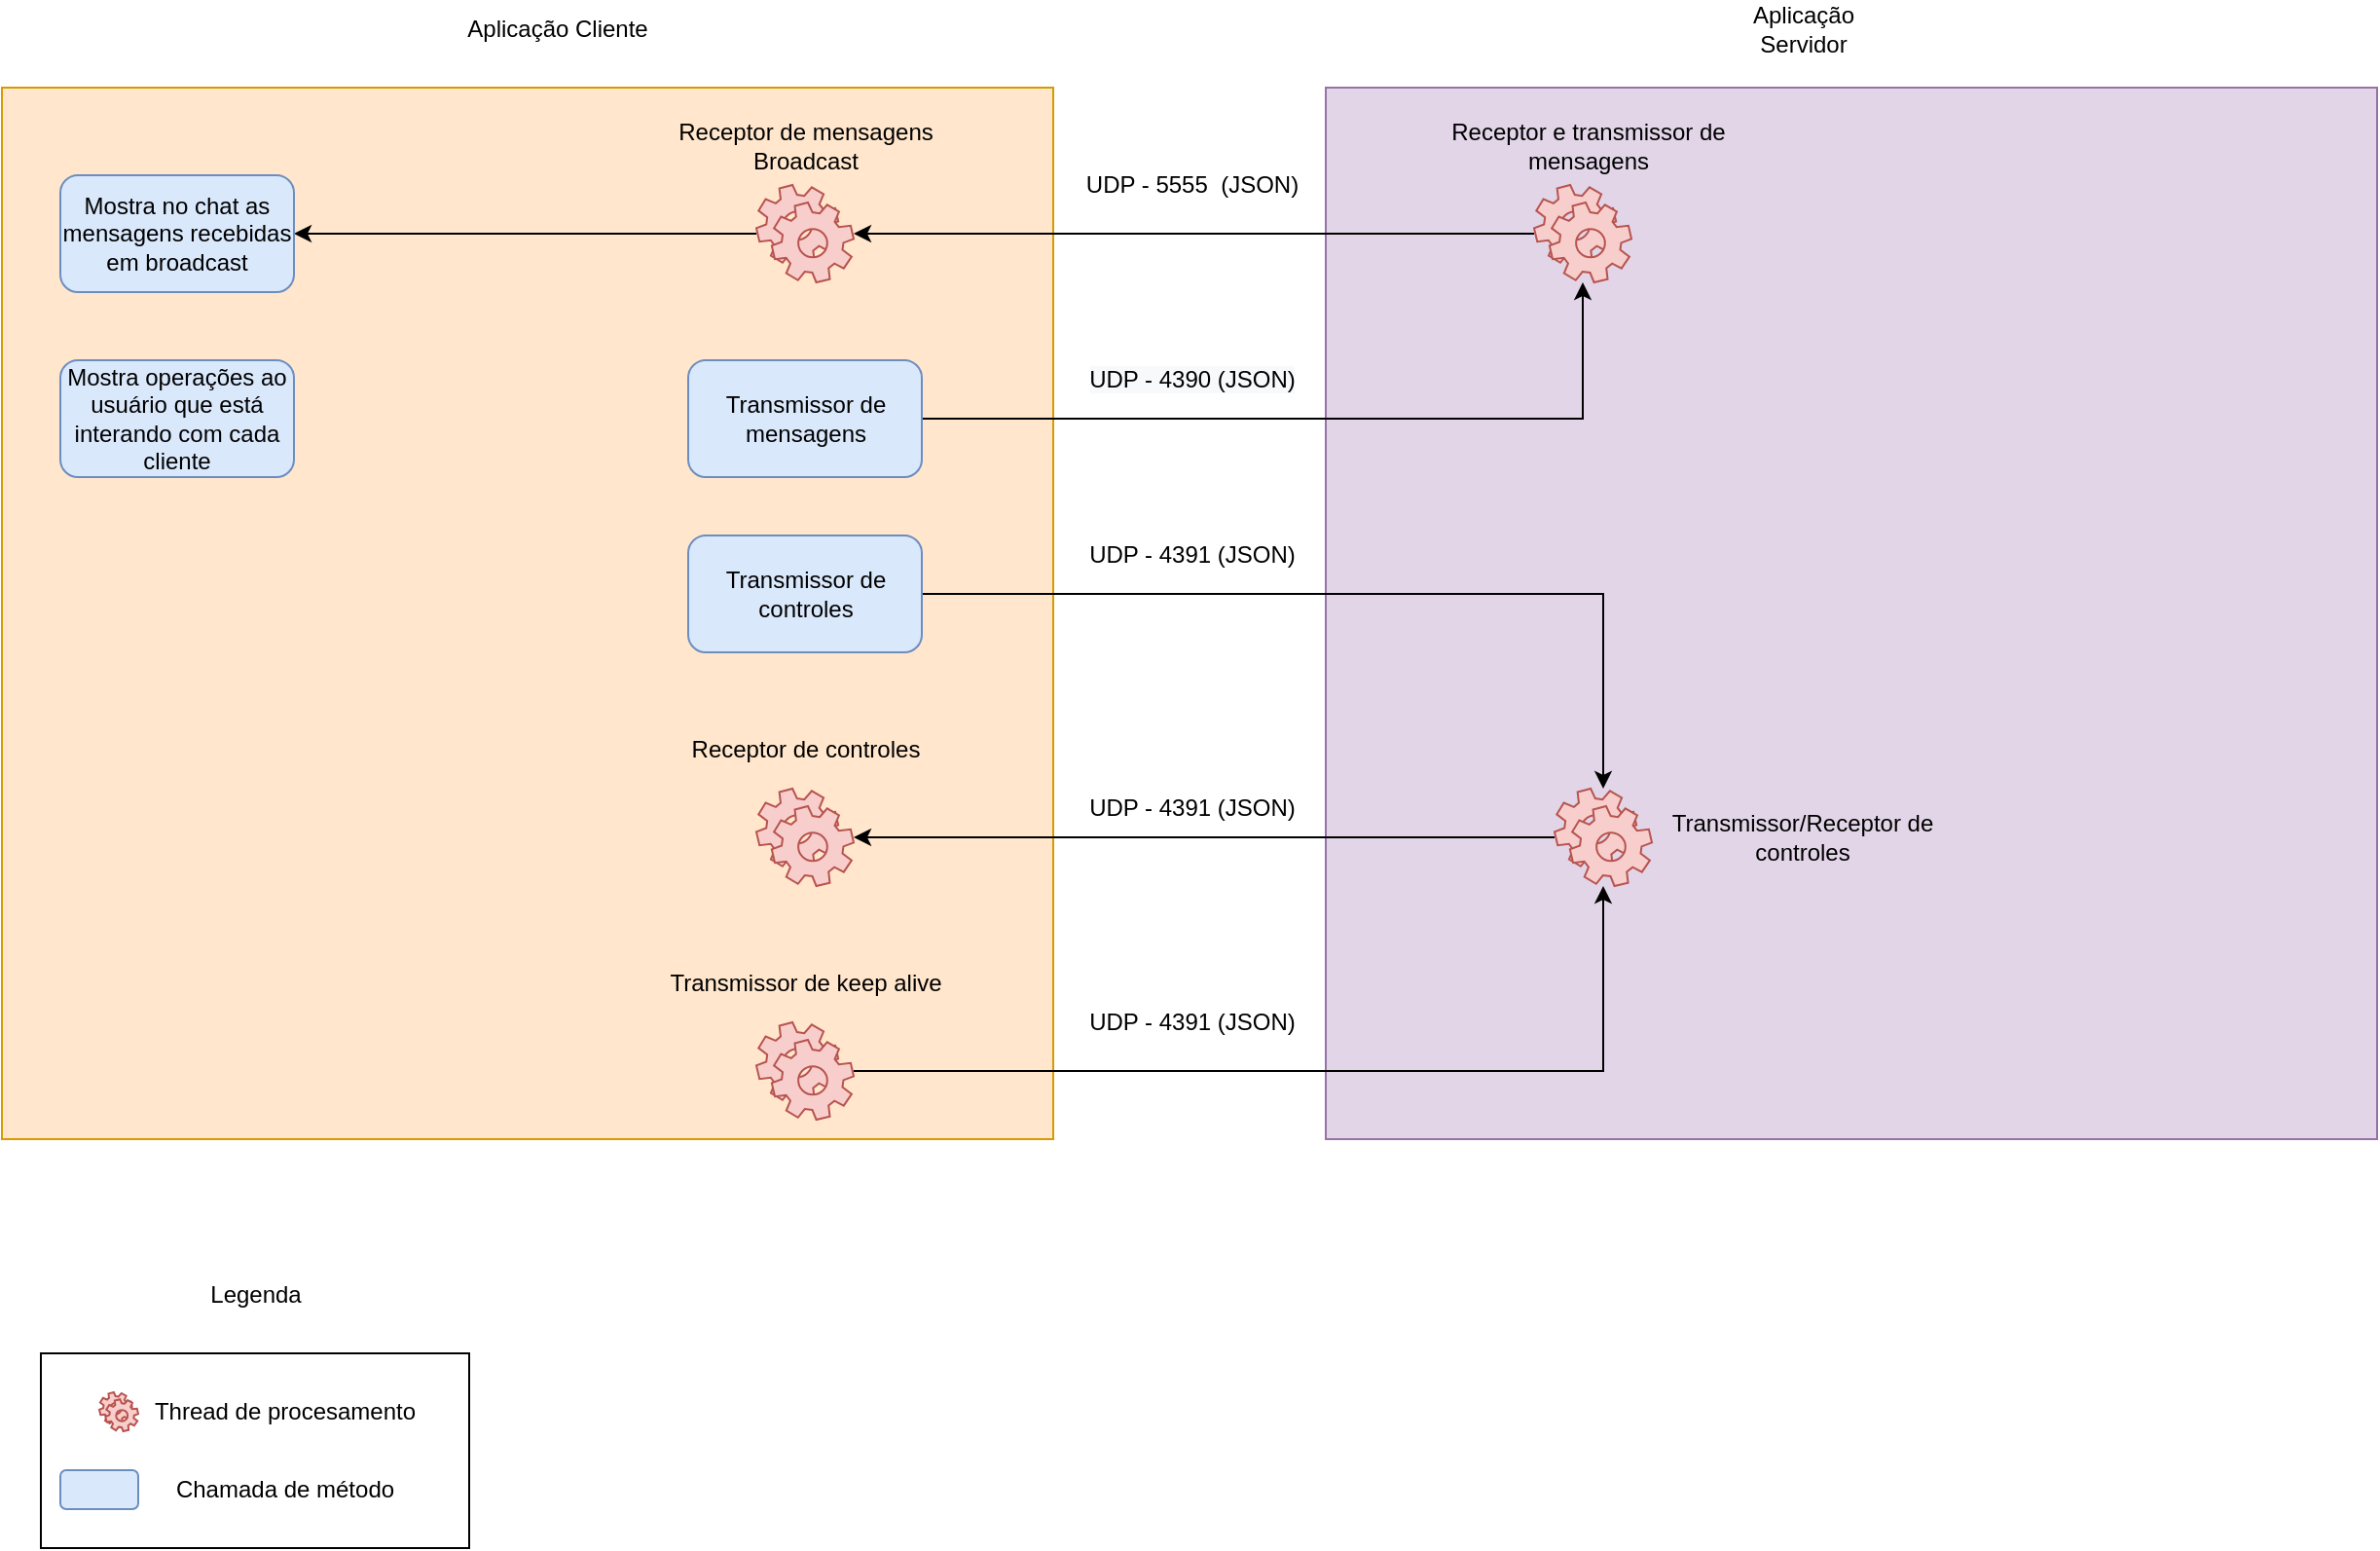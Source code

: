 <mxfile version="14.5.1" type="device"><diagram id="dmbSN7P1LaY3XOzG2sKF" name="Página-1"><mxGraphModel dx="1913" dy="806" grid="1" gridSize="10" guides="1" tooltips="1" connect="1" arrows="1" fold="1" page="1" pageScale="1" pageWidth="827" pageHeight="1169" math="0" shadow="0"><root><mxCell id="0"/><mxCell id="1" parent="0"/><mxCell id="Sp23pSM_L78HY-EH4mBi-54" value="" style="rounded=0;whiteSpace=wrap;html=1;" vertex="1" parent="1"><mxGeometry x="10" y="840" width="220" height="100" as="geometry"/></mxCell><mxCell id="Sp23pSM_L78HY-EH4mBi-1" value="" style="whiteSpace=wrap;html=1;aspect=fixed;fillColor=#ffe6cc;strokeColor=#d79b00;" vertex="1" parent="1"><mxGeometry x="-10" y="190" width="540" height="540" as="geometry"/></mxCell><mxCell id="Sp23pSM_L78HY-EH4mBi-3" value="" style="whiteSpace=wrap;html=1;aspect=fixed;fillColor=#e1d5e7;strokeColor=#9673a6;" vertex="1" parent="1"><mxGeometry x="670" y="190" width="540" height="540" as="geometry"/></mxCell><mxCell id="Sp23pSM_L78HY-EH4mBi-5" value="Aplicação &lt;br&gt;Servidor" style="text;html=1;align=center;verticalAlign=middle;resizable=0;points=[];autosize=1;" vertex="1" parent="1"><mxGeometry x="880" y="145" width="70" height="30" as="geometry"/></mxCell><mxCell id="Sp23pSM_L78HY-EH4mBi-36" style="edgeStyle=orthogonalEdgeStyle;rounded=0;orthogonalLoop=1;jettySize=auto;html=1;" edge="1" parent="1" source="Sp23pSM_L78HY-EH4mBi-6" target="Sp23pSM_L78HY-EH4mBi-23"><mxGeometry relative="1" as="geometry"/></mxCell><mxCell id="Sp23pSM_L78HY-EH4mBi-6" value="" style="shape=mxgraph.bpmn.service_task;html=1;outlineConnect=0;fillColor=#f8cecc;strokeColor=#b85450;" vertex="1" parent="1"><mxGeometry x="777" y="240" width="50" height="50" as="geometry"/></mxCell><mxCell id="Sp23pSM_L78HY-EH4mBi-7" value="Receptor e transmissor de mensagens" style="text;html=1;strokeColor=none;fillColor=none;align=center;verticalAlign=middle;whiteSpace=wrap;rounded=0;" vertex="1" parent="1"><mxGeometry x="720" y="220" width="170" as="geometry"/></mxCell><mxCell id="Sp23pSM_L78HY-EH4mBi-8" value="Aplicação Cliente" style="text;html=1;align=center;verticalAlign=middle;resizable=0;points=[];autosize=1;" vertex="1" parent="1"><mxGeometry x="220" y="150" width="110" height="20" as="geometry"/></mxCell><mxCell id="Sp23pSM_L78HY-EH4mBi-11" value="" style="shape=mxgraph.bpmn.service_task;html=1;outlineConnect=0;fillColor=#f8cecc;strokeColor=#b85450;" vertex="1" parent="1"><mxGeometry x="377.5" y="550" width="50" height="50" as="geometry"/></mxCell><mxCell id="Sp23pSM_L78HY-EH4mBi-12" value="Receptor de controles" style="text;html=1;strokeColor=none;fillColor=none;align=center;verticalAlign=middle;whiteSpace=wrap;rounded=0;" vertex="1" parent="1"><mxGeometry x="317.5" y="530" width="170" as="geometry"/></mxCell><mxCell id="Sp23pSM_L78HY-EH4mBi-35" style="edgeStyle=orthogonalEdgeStyle;rounded=0;orthogonalLoop=1;jettySize=auto;html=1;" edge="1" parent="1" source="Sp23pSM_L78HY-EH4mBi-13" target="Sp23pSM_L78HY-EH4mBi-11"><mxGeometry relative="1" as="geometry"/></mxCell><mxCell id="Sp23pSM_L78HY-EH4mBi-13" value="" style="shape=mxgraph.bpmn.service_task;html=1;outlineConnect=0;fillColor=#f8cecc;strokeColor=#b85450;" vertex="1" parent="1"><mxGeometry x="787.5" y="550" width="50" height="50" as="geometry"/></mxCell><mxCell id="Sp23pSM_L78HY-EH4mBi-14" value="Transmissor/Receptor de controles" style="text;html=1;strokeColor=none;fillColor=none;align=center;verticalAlign=middle;whiteSpace=wrap;rounded=0;" vertex="1" parent="1"><mxGeometry x="830" y="575" width="170" as="geometry"/></mxCell><mxCell id="Sp23pSM_L78HY-EH4mBi-18" value="UDP - 4391 (JSON)" style="text;html=1;align=center;verticalAlign=middle;resizable=0;points=[];autosize=1;" vertex="1" parent="1"><mxGeometry x="540.5" y="550" width="120" height="20" as="geometry"/></mxCell><mxCell id="Sp23pSM_L78HY-EH4mBi-20" style="edgeStyle=orthogonalEdgeStyle;rounded=0;orthogonalLoop=1;jettySize=auto;html=1;" edge="1" parent="1" source="Sp23pSM_L78HY-EH4mBi-19" target="Sp23pSM_L78HY-EH4mBi-6"><mxGeometry relative="1" as="geometry"><mxPoint x="812.534" y="410.0" as="targetPoint"/></mxGeometry></mxCell><mxCell id="Sp23pSM_L78HY-EH4mBi-21" value="&lt;span style=&quot;font-size: 12px ; background-color: rgb(248 , 249 , 250)&quot;&gt;UDP - 4390&amp;nbsp;&lt;/span&gt;&lt;span style=&quot;font-size: 12px ; background-color: rgb(248 , 249 , 250)&quot;&gt;(JSON)&lt;/span&gt;" style="edgeLabel;html=1;align=center;verticalAlign=middle;resizable=0;points=[];" vertex="1" connectable="0" parent="Sp23pSM_L78HY-EH4mBi-20"><mxGeometry x="-0.433" relative="1" as="geometry"><mxPoint x="22.14" y="-20" as="offset"/></mxGeometry></mxCell><mxCell id="Sp23pSM_L78HY-EH4mBi-19" value="Transmissor de mensagens" style="rounded=1;whiteSpace=wrap;html=1;fillColor=#dae8fc;strokeColor=#6c8ebf;" vertex="1" parent="1"><mxGeometry x="342.5" y="330" width="120" height="60" as="geometry"/></mxCell><mxCell id="Sp23pSM_L78HY-EH4mBi-43" style="edgeStyle=orthogonalEdgeStyle;rounded=0;orthogonalLoop=1;jettySize=auto;html=1;entryX=1;entryY=0.5;entryDx=0;entryDy=0;" edge="1" parent="1" source="Sp23pSM_L78HY-EH4mBi-23" target="Sp23pSM_L78HY-EH4mBi-41"><mxGeometry relative="1" as="geometry"/></mxCell><mxCell id="Sp23pSM_L78HY-EH4mBi-23" value="" style="shape=mxgraph.bpmn.service_task;html=1;outlineConnect=0;fillColor=#f8cecc;strokeColor=#b85450;" vertex="1" parent="1"><mxGeometry x="377.5" y="240" width="50" height="50" as="geometry"/></mxCell><mxCell id="Sp23pSM_L78HY-EH4mBi-24" value="Receptor de mensagens Broadcast" style="text;html=1;strokeColor=none;fillColor=none;align=center;verticalAlign=middle;whiteSpace=wrap;rounded=0;" vertex="1" parent="1"><mxGeometry x="317.5" y="220" width="170" as="geometry"/></mxCell><mxCell id="Sp23pSM_L78HY-EH4mBi-27" value="UDP - 5555&amp;nbsp; (JSON)" style="text;html=1;align=center;verticalAlign=middle;resizable=0;points=[];autosize=1;" vertex="1" parent="1"><mxGeometry x="540.5" y="230" width="120" height="20" as="geometry"/></mxCell><mxCell id="Sp23pSM_L78HY-EH4mBi-32" style="edgeStyle=orthogonalEdgeStyle;rounded=0;orthogonalLoop=1;jettySize=auto;html=1;" edge="1" parent="1" source="Sp23pSM_L78HY-EH4mBi-31" target="Sp23pSM_L78HY-EH4mBi-13"><mxGeometry relative="1" as="geometry"/></mxCell><mxCell id="Sp23pSM_L78HY-EH4mBi-31" value="Transmissor de controles" style="rounded=1;whiteSpace=wrap;html=1;fillColor=#dae8fc;strokeColor=#6c8ebf;" vertex="1" parent="1"><mxGeometry x="342.5" y="420" width="120" height="60" as="geometry"/></mxCell><mxCell id="Sp23pSM_L78HY-EH4mBi-34" value="UDP - 4391 (JSON)" style="text;html=1;align=center;verticalAlign=middle;resizable=0;points=[];autosize=1;" vertex="1" parent="1"><mxGeometry x="540.5" y="420" width="120" height="20" as="geometry"/></mxCell><mxCell id="Sp23pSM_L78HY-EH4mBi-39" value="Mostra operações ao usuário que está interando com cada cliente" style="rounded=1;whiteSpace=wrap;html=1;fillColor=#dae8fc;strokeColor=#6c8ebf;" vertex="1" parent="1"><mxGeometry x="20" y="330" width="120" height="60" as="geometry"/></mxCell><mxCell id="Sp23pSM_L78HY-EH4mBi-41" value="Mostra no chat as mensagens recebidas em broadcast" style="rounded=1;whiteSpace=wrap;html=1;fillColor=#dae8fc;strokeColor=#6c8ebf;" vertex="1" parent="1"><mxGeometry x="20" y="235" width="120" height="60" as="geometry"/></mxCell><mxCell id="Sp23pSM_L78HY-EH4mBi-46" style="edgeStyle=orthogonalEdgeStyle;rounded=0;orthogonalLoop=1;jettySize=auto;html=1;" edge="1" parent="1" source="Sp23pSM_L78HY-EH4mBi-44" target="Sp23pSM_L78HY-EH4mBi-13"><mxGeometry relative="1" as="geometry"/></mxCell><mxCell id="Sp23pSM_L78HY-EH4mBi-44" value="" style="shape=mxgraph.bpmn.service_task;html=1;outlineConnect=0;fillColor=#f8cecc;strokeColor=#b85450;" vertex="1" parent="1"><mxGeometry x="377.5" y="670" width="50" height="50" as="geometry"/></mxCell><mxCell id="Sp23pSM_L78HY-EH4mBi-45" value="Transmissor de keep alive" style="text;html=1;strokeColor=none;fillColor=none;align=center;verticalAlign=middle;whiteSpace=wrap;rounded=0;" vertex="1" parent="1"><mxGeometry x="317.5" y="650" width="170" as="geometry"/></mxCell><mxCell id="Sp23pSM_L78HY-EH4mBi-47" value="UDP - 4391 (JSON)" style="text;html=1;align=center;verticalAlign=middle;resizable=0;points=[];autosize=1;" vertex="1" parent="1"><mxGeometry x="540.5" y="660" width="120" height="20" as="geometry"/></mxCell><mxCell id="Sp23pSM_L78HY-EH4mBi-49" value="" style="shape=mxgraph.bpmn.service_task;html=1;outlineConnect=0;fillColor=#f8cecc;strokeColor=#b85450;" vertex="1" parent="1"><mxGeometry x="40" y="860" width="20" height="20" as="geometry"/></mxCell><mxCell id="Sp23pSM_L78HY-EH4mBi-50" value="Legenda" style="text;html=1;align=center;verticalAlign=middle;resizable=0;points=[];autosize=1;" vertex="1" parent="1"><mxGeometry x="90" y="800" width="60" height="20" as="geometry"/></mxCell><mxCell id="Sp23pSM_L78HY-EH4mBi-51" value="Thread de procesamento" style="text;html=1;align=center;verticalAlign=middle;resizable=0;points=[];autosize=1;" vertex="1" parent="1"><mxGeometry x="60" y="860" width="150" height="20" as="geometry"/></mxCell><mxCell id="Sp23pSM_L78HY-EH4mBi-52" value="" style="rounded=1;whiteSpace=wrap;html=1;fillColor=#dae8fc;strokeColor=#6c8ebf;" vertex="1" parent="1"><mxGeometry x="20" y="900" width="40" height="20" as="geometry"/></mxCell><mxCell id="Sp23pSM_L78HY-EH4mBi-53" value="Chamada de método" style="text;html=1;align=center;verticalAlign=middle;resizable=0;points=[];autosize=1;" vertex="1" parent="1"><mxGeometry x="70" y="900" width="130" height="20" as="geometry"/></mxCell></root></mxGraphModel></diagram></mxfile>
